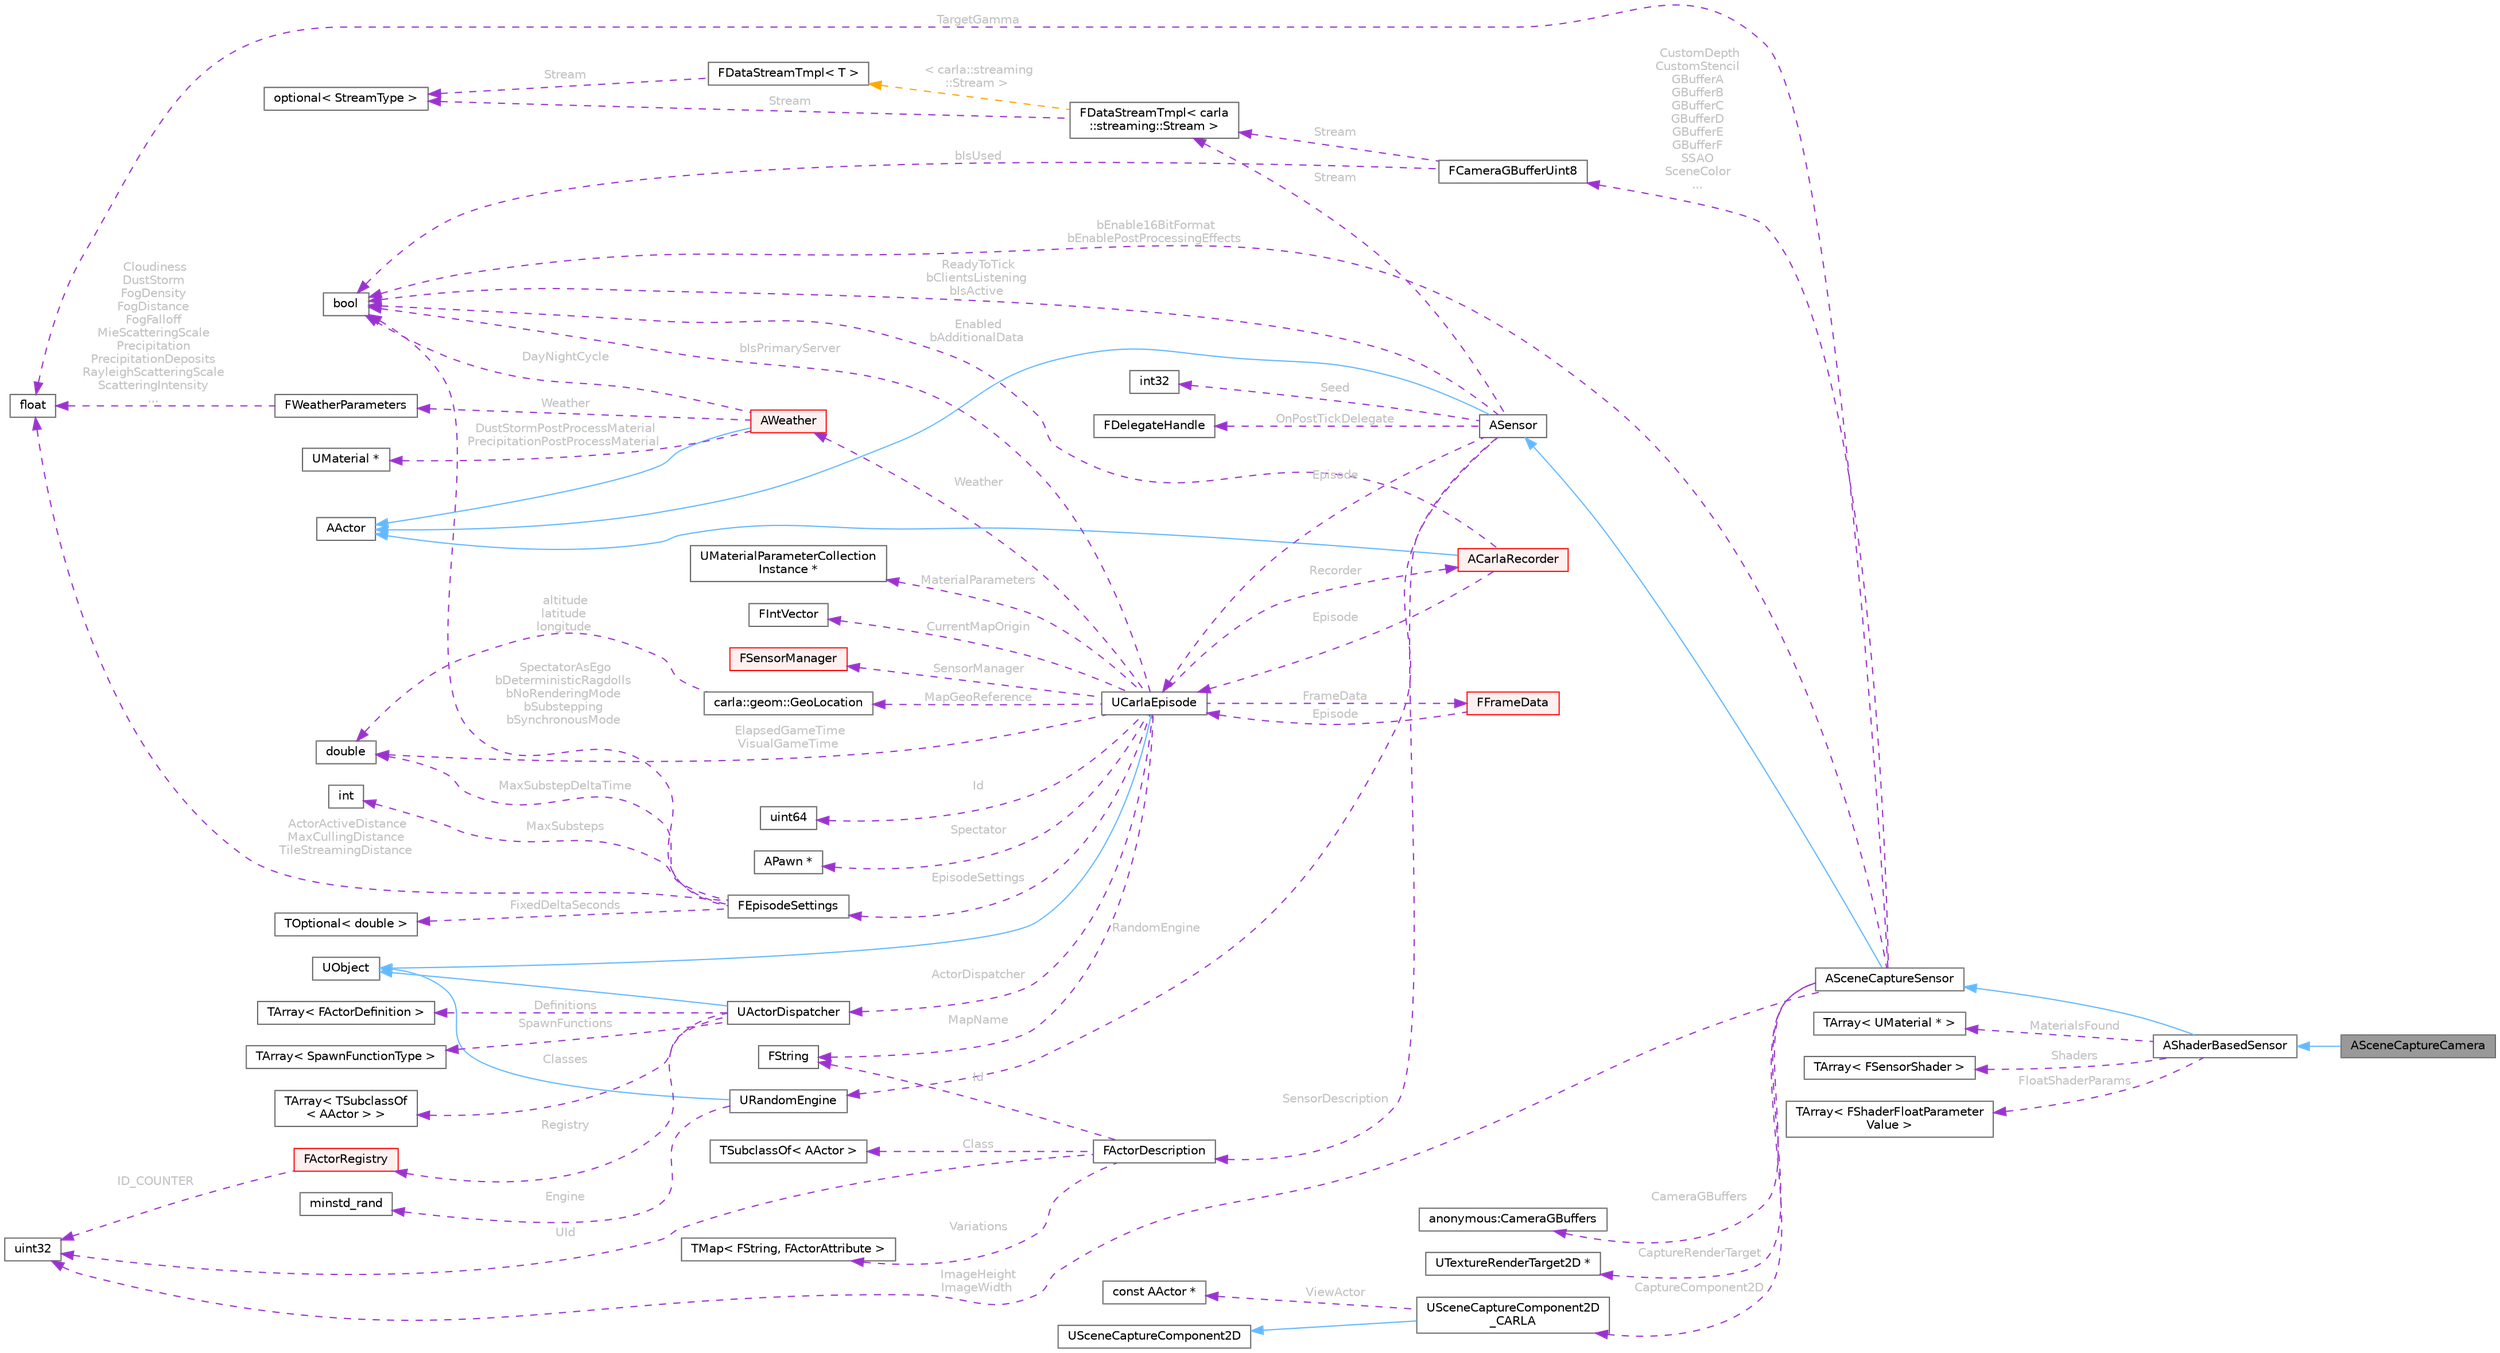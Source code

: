 digraph "ASceneCaptureCamera"
{
 // INTERACTIVE_SVG=YES
 // LATEX_PDF_SIZE
  bgcolor="transparent";
  edge [fontname=Helvetica,fontsize=10,labelfontname=Helvetica,labelfontsize=10];
  node [fontname=Helvetica,fontsize=10,shape=box,height=0.2,width=0.4];
  rankdir="LR";
  Node1 [id="Node000001",label="ASceneCaptureCamera",height=0.2,width=0.4,color="gray40", fillcolor="grey60", style="filled", fontcolor="black",tooltip="A sensor that captures images from the scene."];
  Node2 -> Node1 [id="edge1_Node000001_Node000002",dir="back",color="steelblue1",style="solid",tooltip=" "];
  Node2 [id="Node000002",label="AShaderBasedSensor",height=0.2,width=0.4,color="gray40", fillcolor="white", style="filled",URL="$da/dd3/classAShaderBasedSensor.html",tooltip="A sensor that produces data by applying post-process materials (shaders) to a scene capture image."];
  Node3 -> Node2 [id="edge2_Node000002_Node000003",dir="back",color="steelblue1",style="solid",tooltip=" "];
  Node3 [id="Node000003",label="ASceneCaptureSensor",height=0.2,width=0.4,color="gray40", fillcolor="white", style="filled",URL="$d4/d60/classASceneCaptureSensor.html",tooltip="Base class for sensors using a USceneCaptureComponent2D for rendering the scene."];
  Node4 -> Node3 [id="edge3_Node000003_Node000004",dir="back",color="steelblue1",style="solid",tooltip=" "];
  Node4 [id="Node000004",label="ASensor",height=0.2,width=0.4,color="gray40", fillcolor="white", style="filled",URL="$d3/d01/classASensor.html",tooltip="Base class for sensors."];
  Node5 -> Node4 [id="edge4_Node000004_Node000005",dir="back",color="steelblue1",style="solid",tooltip=" "];
  Node5 [id="Node000005",label="AActor",height=0.2,width=0.4,color="gray40", fillcolor="white", style="filled",URL="$d1/da4/classAActor.html",tooltip=" "];
  Node6 -> Node4 [id="edge5_Node000004_Node000006",dir="back",color="darkorchid3",style="dashed",tooltip=" ",label=" Seed",fontcolor="grey" ];
  Node6 [id="Node000006",label="int32",height=0.2,width=0.4,color="gray40", fillcolor="white", style="filled",tooltip=" "];
  Node7 -> Node4 [id="edge6_Node000004_Node000007",dir="back",color="darkorchid3",style="dashed",tooltip=" ",label=" RandomEngine",fontcolor="grey" ];
  Node7 [id="Node000007",label="URandomEngine",height=0.2,width=0.4,color="gray40", fillcolor="white", style="filled",URL="$d2/d4b/classURandomEngine.html",tooltip=" "];
  Node8 -> Node7 [id="edge7_Node000007_Node000008",dir="back",color="steelblue1",style="solid",tooltip=" "];
  Node8 [id="Node000008",label="UObject",height=0.2,width=0.4,color="gray40", fillcolor="white", style="filled",URL="$df/def/classUObject.html",tooltip=" "];
  Node9 -> Node7 [id="edge8_Node000007_Node000009",dir="back",color="darkorchid3",style="dashed",tooltip=" ",label=" Engine",fontcolor="grey" ];
  Node9 [id="Node000009",label="minstd_rand",height=0.2,width=0.4,color="gray40", fillcolor="white", style="filled",tooltip=" "];
  Node10 -> Node4 [id="edge9_Node000004_Node000010",dir="back",color="darkorchid3",style="dashed",tooltip=" ",label=" ReadyToTick\nbClientsListening\nbIsActive",fontcolor="grey" ];
  Node10 [id="Node000010",label="bool",height=0.2,width=0.4,color="gray40", fillcolor="white", style="filled",tooltip=" "];
  Node11 -> Node4 [id="edge10_Node000004_Node000011",dir="back",color="darkorchid3",style="dashed",tooltip=" ",label=" Stream",fontcolor="grey" ];
  Node11 [id="Node000011",label="FDataStreamTmpl\< carla\l::streaming::Stream \>",height=0.2,width=0.4,color="gray40", fillcolor="white", style="filled",URL="$d4/d9c/classFDataStreamTmpl.html",tooltip=" "];
  Node12 -> Node11 [id="edge11_Node000011_Node000012",dir="back",color="darkorchid3",style="dashed",tooltip=" ",label=" Stream",fontcolor="grey" ];
  Node12 [id="Node000012",label="optional\< StreamType \>",height=0.2,width=0.4,color="gray40", fillcolor="white", style="filled",tooltip=" "];
  Node13 -> Node11 [id="edge12_Node000011_Node000013",dir="back",color="orange",style="dashed",tooltip=" ",label=" \< carla::streaming\l::Stream \>",fontcolor="grey" ];
  Node13 [id="Node000013",label="FDataStreamTmpl\< T \>",height=0.2,width=0.4,color="gray40", fillcolor="white", style="filled",URL="$d4/d9c/classFDataStreamTmpl.html",tooltip="A streaming channel for sending sensor data to clients."];
  Node12 -> Node13 [id="edge13_Node000013_Node000012",dir="back",color="darkorchid3",style="dashed",tooltip=" ",label=" Stream",fontcolor="grey" ];
  Node14 -> Node4 [id="edge14_Node000004_Node000014",dir="back",color="darkorchid3",style="dashed",tooltip=" ",label=" OnPostTickDelegate",fontcolor="grey" ];
  Node14 [id="Node000014",label="FDelegateHandle",height=0.2,width=0.4,color="gray40", fillcolor="white", style="filled",tooltip=" "];
  Node15 -> Node4 [id="edge15_Node000004_Node000015",dir="back",color="darkorchid3",style="dashed",tooltip=" ",label=" SensorDescription",fontcolor="grey" ];
  Node15 [id="Node000015",label="FActorDescription",height=0.2,width=0.4,color="gray40", fillcolor="white", style="filled",URL="$d0/df6/structFActorDescription.html",tooltip="A description of a Carla Actor with all its variation."];
  Node16 -> Node15 [id="edge16_Node000015_Node000016",dir="back",color="darkorchid3",style="dashed",tooltip=" ",label=" UId",fontcolor="grey" ];
  Node16 [id="Node000016",label="uint32",height=0.2,width=0.4,color="gray40", fillcolor="white", style="filled",tooltip=" "];
  Node17 -> Node15 [id="edge17_Node000015_Node000017",dir="back",color="darkorchid3",style="dashed",tooltip=" ",label=" Id",fontcolor="grey" ];
  Node17 [id="Node000017",label="FString",height=0.2,width=0.4,color="gray40", fillcolor="white", style="filled",tooltip=" "];
  Node18 -> Node15 [id="edge18_Node000015_Node000018",dir="back",color="darkorchid3",style="dashed",tooltip=" ",label=" Class",fontcolor="grey" ];
  Node18 [id="Node000018",label="TSubclassOf\< AActor \>",height=0.2,width=0.4,color="gray40", fillcolor="white", style="filled",tooltip=" "];
  Node19 -> Node15 [id="edge19_Node000015_Node000019",dir="back",color="darkorchid3",style="dashed",tooltip=" ",label=" Variations",fontcolor="grey" ];
  Node19 [id="Node000019",label="TMap\< FString, FActorAttribute \>",height=0.2,width=0.4,color="gray40", fillcolor="white", style="filled",tooltip=" "];
  Node20 -> Node4 [id="edge20_Node000004_Node000020",dir="back",color="darkorchid3",style="dashed",tooltip=" ",label=" Episode",fontcolor="grey" ];
  Node20 [id="Node000020",label="UCarlaEpisode",height=0.2,width=0.4,color="gray40", fillcolor="white", style="filled",URL="$dc/d84/classUCarlaEpisode.html",tooltip="A simulation episode."];
  Node8 -> Node20 [id="edge21_Node000020_Node000008",dir="back",color="steelblue1",style="solid",tooltip=" "];
  Node10 -> Node20 [id="edge22_Node000020_Node000010",dir="back",color="darkorchid3",style="dashed",tooltip=" ",label=" bIsPrimaryServer",fontcolor="grey" ];
  Node21 -> Node20 [id="edge23_Node000020_Node000021",dir="back",color="darkorchid3",style="dashed",tooltip=" ",label=" Id",fontcolor="grey" ];
  Node21 [id="Node000021",label="uint64",height=0.2,width=0.4,color="gray40", fillcolor="white", style="filled",tooltip=" "];
  Node22 -> Node20 [id="edge24_Node000020_Node000022",dir="back",color="darkorchid3",style="dashed",tooltip=" ",label=" ElapsedGameTime\nVisualGameTime",fontcolor="grey" ];
  Node22 [id="Node000022",label="double",height=0.2,width=0.4,color="gray40", fillcolor="white", style="filled",tooltip=" "];
  Node17 -> Node20 [id="edge25_Node000020_Node000017",dir="back",color="darkorchid3",style="dashed",tooltip=" ",label=" MapName",fontcolor="grey" ];
  Node23 -> Node20 [id="edge26_Node000020_Node000023",dir="back",color="darkorchid3",style="dashed",tooltip=" ",label=" EpisodeSettings",fontcolor="grey" ];
  Node23 [id="Node000023",label="FEpisodeSettings",height=0.2,width=0.4,color="gray40", fillcolor="white", style="filled",URL="$da/d6e/structFEpisodeSettings.html",tooltip=" "];
  Node10 -> Node23 [id="edge27_Node000023_Node000010",dir="back",color="darkorchid3",style="dashed",tooltip=" ",label=" SpectatorAsEgo\nbDeterministicRagdolls\nbNoRenderingMode\nbSubstepping\nbSynchronousMode",fontcolor="grey" ];
  Node24 -> Node23 [id="edge28_Node000023_Node000024",dir="back",color="darkorchid3",style="dashed",tooltip=" ",label=" FixedDeltaSeconds",fontcolor="grey" ];
  Node24 [id="Node000024",label="TOptional\< double \>",height=0.2,width=0.4,color="gray40", fillcolor="white", style="filled",tooltip=" "];
  Node22 -> Node23 [id="edge29_Node000023_Node000022",dir="back",color="darkorchid3",style="dashed",tooltip=" ",label=" MaxSubstepDeltaTime",fontcolor="grey" ];
  Node25 -> Node23 [id="edge30_Node000023_Node000025",dir="back",color="darkorchid3",style="dashed",tooltip=" ",label=" MaxSubsteps",fontcolor="grey" ];
  Node25 [id="Node000025",label="int",height=0.2,width=0.4,color="gray40", fillcolor="white", style="filled",tooltip=" "];
  Node26 -> Node23 [id="edge31_Node000023_Node000026",dir="back",color="darkorchid3",style="dashed",tooltip=" ",label=" ActorActiveDistance\nMaxCullingDistance\nTileStreamingDistance",fontcolor="grey" ];
  Node26 [id="Node000026",label="float",height=0.2,width=0.4,color="gray40", fillcolor="white", style="filled",tooltip=" "];
  Node27 -> Node20 [id="edge32_Node000020_Node000027",dir="back",color="darkorchid3",style="dashed",tooltip=" ",label=" ActorDispatcher",fontcolor="grey" ];
  Node27 [id="Node000027",label="UActorDispatcher",height=0.2,width=0.4,color="gray40", fillcolor="white", style="filled",URL="$d7/d90/classUActorDispatcher.html",tooltip="Object in charge of binding ActorDefinitions to spawn functions, as well as keeping the registry of a..."];
  Node8 -> Node27 [id="edge33_Node000027_Node000008",dir="back",color="steelblue1",style="solid",tooltip=" "];
  Node28 -> Node27 [id="edge34_Node000027_Node000028",dir="back",color="darkorchid3",style="dashed",tooltip=" ",label=" Definitions",fontcolor="grey" ];
  Node28 [id="Node000028",label="TArray\< FActorDefinition \>",height=0.2,width=0.4,color="gray40", fillcolor="white", style="filled",tooltip=" "];
  Node29 -> Node27 [id="edge35_Node000027_Node000029",dir="back",color="darkorchid3",style="dashed",tooltip=" ",label=" SpawnFunctions",fontcolor="grey" ];
  Node29 [id="Node000029",label="TArray\< SpawnFunctionType \>",height=0.2,width=0.4,color="gray40", fillcolor="white", style="filled",tooltip=" "];
  Node30 -> Node27 [id="edge36_Node000027_Node000030",dir="back",color="darkorchid3",style="dashed",tooltip=" ",label=" Classes",fontcolor="grey" ];
  Node30 [id="Node000030",label="TArray\< TSubclassOf\l\< AActor \> \>",height=0.2,width=0.4,color="gray40", fillcolor="white", style="filled",tooltip=" "];
  Node31 -> Node27 [id="edge37_Node000027_Node000031",dir="back",color="darkorchid3",style="dashed",tooltip=" ",label=" Registry",fontcolor="grey" ];
  Node31 [id="Node000031",label="FActorRegistry",height=0.2,width=0.4,color="red", fillcolor="#FFF0F0", style="filled",URL="$df/db5/classFActorRegistry.html",tooltip="A registry of all the Carla actors."];
  Node16 -> Node31 [id="edge38_Node000031_Node000016",dir="back",color="darkorchid3",style="dashed",tooltip=" ",label=" ID_COUNTER",fontcolor="grey" ];
  Node35 -> Node20 [id="edge39_Node000020_Node000035",dir="back",color="darkorchid3",style="dashed",tooltip=" ",label=" Spectator",fontcolor="grey" ];
  Node35 [id="Node000035",label="APawn *",height=0.2,width=0.4,color="gray40", fillcolor="white", style="filled",tooltip=" "];
  Node36 -> Node20 [id="edge40_Node000020_Node000036",dir="back",color="darkorchid3",style="dashed",tooltip=" ",label=" Weather",fontcolor="grey" ];
  Node36 [id="Node000036",label="AWeather",height=0.2,width=0.4,color="red", fillcolor="#FFF0F0", style="filled",URL="$de/d75/classAWeather.html",tooltip=" "];
  Node5 -> Node36 [id="edge41_Node000036_Node000005",dir="back",color="steelblue1",style="solid",tooltip=" "];
  Node37 -> Node36 [id="edge42_Node000036_Node000037",dir="back",color="darkorchid3",style="dashed",tooltip=" ",label=" Weather",fontcolor="grey" ];
  Node37 [id="Node000037",label="FWeatherParameters",height=0.2,width=0.4,color="gray40", fillcolor="white", style="filled",URL="$dd/d9b/structFWeatherParameters.html",tooltip=" "];
  Node26 -> Node37 [id="edge43_Node000037_Node000026",dir="back",color="darkorchid3",style="dashed",tooltip=" ",label=" Cloudiness\nDustStorm\nFogDensity\nFogDistance\nFogFalloff\nMieScatteringScale\nPrecipitation\nPrecipitationDeposits\nRayleighScatteringScale\nScatteringIntensity\n...",fontcolor="grey" ];
  Node38 -> Node36 [id="edge44_Node000036_Node000038",dir="back",color="darkorchid3",style="dashed",tooltip=" ",label=" DustStormPostProcessMaterial\nPrecipitationPostProcessMaterial",fontcolor="grey" ];
  Node38 [id="Node000038",label="UMaterial *",height=0.2,width=0.4,color="gray40", fillcolor="white", style="filled",tooltip=" "];
  Node10 -> Node36 [id="edge45_Node000036_Node000010",dir="back",color="darkorchid3",style="dashed",tooltip=" ",label=" DayNightCycle",fontcolor="grey" ];
  Node40 -> Node20 [id="edge46_Node000020_Node000040",dir="back",color="darkorchid3",style="dashed",tooltip=" ",label=" MaterialParameters",fontcolor="grey" ];
  Node40 [id="Node000040",label="UMaterialParameterCollection\lInstance *",height=0.2,width=0.4,color="gray40", fillcolor="white", style="filled",tooltip=" "];
  Node41 -> Node20 [id="edge47_Node000020_Node000041",dir="back",color="darkorchid3",style="dashed",tooltip=" ",label=" Recorder",fontcolor="grey" ];
  Node41 [id="Node000041",label="ACarlaRecorder",height=0.2,width=0.4,color="red", fillcolor="#FFF0F0", style="filled",URL="$dd/db9/classACarlaRecorder.html",tooltip="Recorder for the simulation"];
  Node5 -> Node41 [id="edge48_Node000041_Node000005",dir="back",color="steelblue1",style="solid",tooltip=" "];
  Node10 -> Node41 [id="edge49_Node000041_Node000010",dir="back",color="darkorchid3",style="dashed",tooltip=" ",label=" Enabled\nbAdditionalData",fontcolor="grey" ];
  Node20 -> Node41 [id="edge50_Node000041_Node000020",dir="back",color="darkorchid3",style="dashed",tooltip=" ",label=" Episode",fontcolor="grey" ];
  Node131 -> Node20 [id="edge51_Node000020_Node000131",dir="back",color="darkorchid3",style="dashed",tooltip=" ",label=" MapGeoReference",fontcolor="grey" ];
  Node131 [id="Node000131",label="carla::geom::GeoLocation",height=0.2,width=0.4,color="gray40", fillcolor="white", style="filled",URL="$d3/df4/classcarla_1_1geom_1_1GeoLocation.html",tooltip=" "];
  Node22 -> Node131 [id="edge52_Node000131_Node000022",dir="back",color="darkorchid3",style="dashed",tooltip=" ",label=" altitude\nlatitude\nlongitude",fontcolor="grey" ];
  Node132 -> Node20 [id="edge53_Node000020_Node000132",dir="back",color="darkorchid3",style="dashed",tooltip=" ",label=" CurrentMapOrigin",fontcolor="grey" ];
  Node132 [id="Node000132",label="FIntVector",height=0.2,width=0.4,color="gray40", fillcolor="white", style="filled",tooltip=" "];
  Node133 -> Node20 [id="edge54_Node000020_Node000133",dir="back",color="darkorchid3",style="dashed",tooltip=" ",label=" FrameData",fontcolor="grey" ];
  Node133 [id="Node000133",label="FFrameData",height=0.2,width=0.4,color="red", fillcolor="#FFF0F0", style="filled",URL="$de/db4/classFFrameData.html",tooltip=" "];
  Node20 -> Node133 [id="edge55_Node000133_Node000020",dir="back",color="darkorchid3",style="dashed",tooltip=" ",label=" Episode",fontcolor="grey" ];
  Node135 -> Node20 [id="edge56_Node000020_Node000135",dir="back",color="darkorchid3",style="dashed",tooltip=" ",label=" SensorManager",fontcolor="grey" ];
  Node135 [id="Node000135",label="FSensorManager",height=0.2,width=0.4,color="red", fillcolor="#FFF0F0", style="filled",URL="$d1/de4/classFSensorManager.html",tooltip=" "];
  Node137 -> Node3 [id="edge57_Node000003_Node000137",dir="back",color="darkorchid3",style="dashed",tooltip=" ",label=" CustomDepth\nCustomStencil\nGBufferA\nGBufferB\nGBufferC\nGBufferD\nGBufferE\nGBufferF\nSSAO\nSceneColor\n...",fontcolor="grey" ];
  Node137 [id="Node000137",label="FCameraGBufferUint8",height=0.2,width=0.4,color="gray40", fillcolor="white", style="filled",URL="$d3/df7/structFCameraGBufferUint8.html",tooltip=" "];
  Node10 -> Node137 [id="edge58_Node000137_Node000010",dir="back",color="darkorchid3",style="dashed",tooltip=" ",label=" bIsUsed",fontcolor="grey" ];
  Node11 -> Node137 [id="edge59_Node000137_Node000011",dir="back",color="darkorchid3",style="dashed",tooltip=" ",label=" Stream",fontcolor="grey" ];
  Node138 -> Node3 [id="edge60_Node000003_Node000138",dir="back",color="darkorchid3",style="dashed",tooltip=" ",label=" CameraGBuffers",fontcolor="grey" ];
  Node138 [id="Node000138",label="anonymous:CameraGBuffers",height=0.2,width=0.4,color="gray40", fillcolor="white", style="filled",tooltip=" "];
  Node139 -> Node3 [id="edge61_Node000003_Node000139",dir="back",color="darkorchid3",style="dashed",tooltip=" ",label=" CaptureRenderTarget",fontcolor="grey" ];
  Node139 [id="Node000139",label="UTextureRenderTarget2D *",height=0.2,width=0.4,color="gray40", fillcolor="white", style="filled",tooltip=" "];
  Node140 -> Node3 [id="edge62_Node000003_Node000140",dir="back",color="darkorchid3",style="dashed",tooltip=" ",label=" CaptureComponent2D",fontcolor="grey" ];
  Node140 [id="Node000140",label="USceneCaptureComponent2D\l_CARLA",height=0.2,width=0.4,color="gray40", fillcolor="white", style="filled",URL="$d6/d12/classUSceneCaptureComponent2D__CARLA.html",tooltip=" "];
  Node141 -> Node140 [id="edge63_Node000140_Node000141",dir="back",color="steelblue1",style="solid",tooltip=" "];
  Node141 [id="Node000141",label="USceneCaptureComponent2D",height=0.2,width=0.4,color="gray40", fillcolor="white", style="filled",URL="$d3/db8/classUSceneCaptureComponent2D.html",tooltip=" "];
  Node142 -> Node140 [id="edge64_Node000140_Node000142",dir="back",color="darkorchid3",style="dashed",tooltip=" ",label=" ViewActor",fontcolor="grey" ];
  Node142 [id="Node000142",label="const AActor *",height=0.2,width=0.4,color="gray40", fillcolor="white", style="filled",tooltip=" "];
  Node26 -> Node3 [id="edge65_Node000003_Node000026",dir="back",color="darkorchid3",style="dashed",tooltip=" ",label=" TargetGamma",fontcolor="grey" ];
  Node16 -> Node3 [id="edge66_Node000003_Node000016",dir="back",color="darkorchid3",style="dashed",tooltip=" ",label=" ImageHeight\nImageWidth",fontcolor="grey" ];
  Node10 -> Node3 [id="edge67_Node000003_Node000010",dir="back",color="darkorchid3",style="dashed",tooltip=" ",label=" bEnable16BitFormat\nbEnablePostProcessingEffects",fontcolor="grey" ];
  Node143 -> Node2 [id="edge68_Node000002_Node000143",dir="back",color="darkorchid3",style="dashed",tooltip=" ",label=" MaterialsFound",fontcolor="grey" ];
  Node143 [id="Node000143",label="TArray\< UMaterial * \>",height=0.2,width=0.4,color="gray40", fillcolor="white", style="filled",tooltip=" "];
  Node144 -> Node2 [id="edge69_Node000002_Node000144",dir="back",color="darkorchid3",style="dashed",tooltip=" ",label=" Shaders",fontcolor="grey" ];
  Node144 [id="Node000144",label="TArray\< FSensorShader \>",height=0.2,width=0.4,color="gray40", fillcolor="white", style="filled",tooltip=" "];
  Node145 -> Node2 [id="edge70_Node000002_Node000145",dir="back",color="darkorchid3",style="dashed",tooltip=" ",label=" FloatShaderParams",fontcolor="grey" ];
  Node145 [id="Node000145",label="TArray\< FShaderFloatParameter\lValue \>",height=0.2,width=0.4,color="gray40", fillcolor="white", style="filled",tooltip=" "];
}
